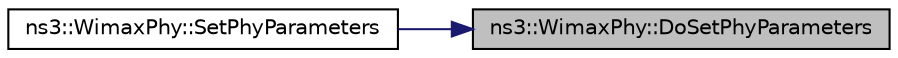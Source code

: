 digraph "ns3::WimaxPhy::DoSetPhyParameters"
{
 // LATEX_PDF_SIZE
  edge [fontname="Helvetica",fontsize="10",labelfontname="Helvetica",labelfontsize="10"];
  node [fontname="Helvetica",fontsize="10",shape=record];
  rankdir="RL";
  Node1 [label="ns3::WimaxPhy::DoSetPhyParameters",height=0.2,width=0.4,color="black", fillcolor="grey75", style="filled", fontcolor="black",tooltip="Set phy parameters."];
  Node1 -> Node2 [dir="back",color="midnightblue",fontsize="10",style="solid",fontname="Helvetica"];
  Node2 [label="ns3::WimaxPhy::SetPhyParameters",height=0.2,width=0.4,color="black", fillcolor="white", style="filled",URL="$classns3_1_1_wimax_phy.html#a92a97019dabfe30edfde026f0aaa5725",tooltip="computes the Physical parameters and store them"];
}
